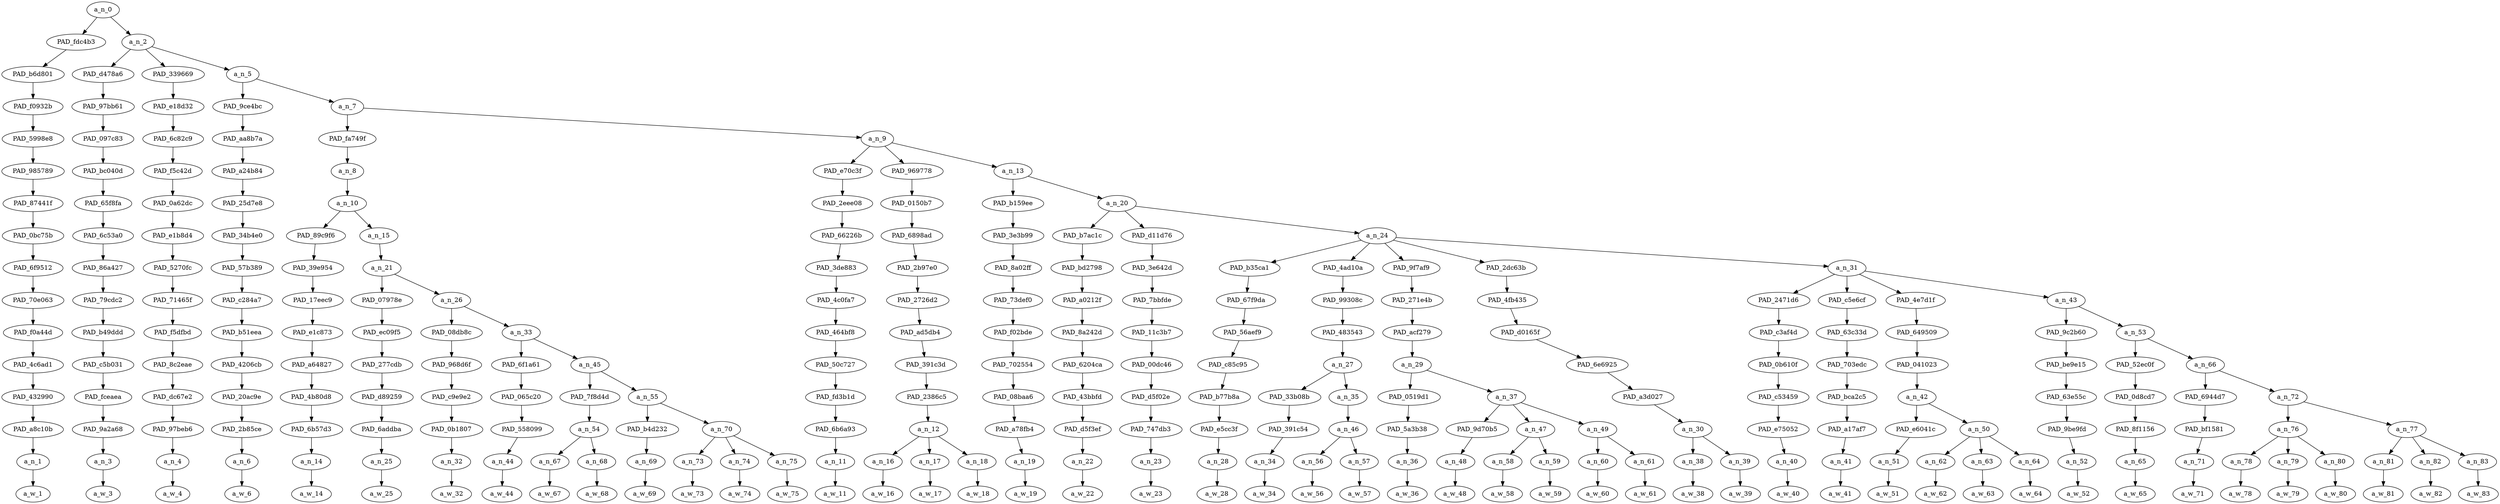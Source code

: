 strict digraph "" {
	a_n_0	[div_dir=1,
		index=0,
		level=15,
		pos="1.6569516782407405,15!",
		text_span="[0, 1, 2, 3, 4, 5, 6, 7, 8, 9, 10, 11, 12, 13, 14, 15, 16, 17, 18, 19, 20, 21, 22, 23, 24, 25, 26, 27, 28, 29, 30, 31, 32, 33, 34, \
35, 36, 37, 38, 39, 40, 41, 42, 43, 44, 45, 46, 47]",
		value=1.00000000];
	PAD_fdc4b3	[div_dir=1,
		index=0,
		level=14,
		pos="0.0,14!",
		text_span="[0]",
		value=0.01939190];
	a_n_0 -> PAD_fdc4b3;
	a_n_2	[div_dir=1,
		index=1,
		level=14,
		pos="3.313903356481481,14!",
		text_span="[1, 2, 3, 4, 5, 6, 7, 8, 9, 10, 11, 12, 13, 14, 15, 16, 17, 18, 19, 20, 21, 22, 23, 24, 25, 26, 27, 28, 29, 30, 31, 32, 33, 34, \
35, 36, 37, 38, 39, 40, 41, 42, 43, 44, 45, 46, 47]",
		value=0.98015094];
	a_n_0 -> a_n_2;
	PAD_b6d801	[div_dir=1,
		index=0,
		level=13,
		pos="0.0,13!",
		text_span="[0]",
		value=0.01939190];
	PAD_fdc4b3 -> PAD_b6d801;
	PAD_f0932b	[div_dir=1,
		index=0,
		level=12,
		pos="0.0,12!",
		text_span="[0]",
		value=0.01939190];
	PAD_b6d801 -> PAD_f0932b;
	PAD_5998e8	[div_dir=1,
		index=0,
		level=11,
		pos="0.0,11!",
		text_span="[0]",
		value=0.01939190];
	PAD_f0932b -> PAD_5998e8;
	PAD_985789	[div_dir=1,
		index=0,
		level=10,
		pos="0.0,10!",
		text_span="[0]",
		value=0.01939190];
	PAD_5998e8 -> PAD_985789;
	PAD_87441f	[div_dir=1,
		index=0,
		level=9,
		pos="0.0,9!",
		text_span="[0]",
		value=0.01939190];
	PAD_985789 -> PAD_87441f;
	PAD_0bc75b	[div_dir=1,
		index=0,
		level=8,
		pos="0.0,8!",
		text_span="[0]",
		value=0.01939190];
	PAD_87441f -> PAD_0bc75b;
	PAD_6f9512	[div_dir=1,
		index=0,
		level=7,
		pos="0.0,7!",
		text_span="[0]",
		value=0.01939190];
	PAD_0bc75b -> PAD_6f9512;
	PAD_70e063	[div_dir=1,
		index=0,
		level=6,
		pos="0.0,6!",
		text_span="[0]",
		value=0.01939190];
	PAD_6f9512 -> PAD_70e063;
	PAD_f0a44d	[div_dir=1,
		index=0,
		level=5,
		pos="0.0,5!",
		text_span="[0]",
		value=0.01939190];
	PAD_70e063 -> PAD_f0a44d;
	PAD_4c6ad1	[div_dir=1,
		index=0,
		level=4,
		pos="0.0,4!",
		text_span="[0]",
		value=0.01939190];
	PAD_f0a44d -> PAD_4c6ad1;
	PAD_432990	[div_dir=1,
		index=0,
		level=3,
		pos="0.0,3!",
		text_span="[0]",
		value=0.01939190];
	PAD_4c6ad1 -> PAD_432990;
	PAD_a8c10b	[div_dir=1,
		index=0,
		level=2,
		pos="0.0,2!",
		text_span="[0]",
		value=0.01939190];
	PAD_432990 -> PAD_a8c10b;
	a_n_1	[div_dir=1,
		index=0,
		level=1,
		pos="0.0,1!",
		text_span="[0]",
		value=0.01939190];
	PAD_a8c10b -> a_n_1;
	a_w_1	[div_dir=0,
		index=0,
		level=0,
		pos="0,0!",
		text_span="[0]",
		value=i];
	a_n_1 -> a_w_1;
	PAD_d478a6	[div_dir=-1,
		index=1,
		level=13,
		pos="1.0,13!",
		text_span="[1]",
		value=0.01487104];
	a_n_2 -> PAD_d478a6;
	PAD_339669	[div_dir=-1,
		index=2,
		level=13,
		pos="2.0,13!",
		text_span="[2]",
		value=0.01346143];
	a_n_2 -> PAD_339669;
	a_n_5	[div_dir=1,
		index=3,
		level=13,
		pos="6.9417100694444445,13!",
		text_span="[3, 4, 5, 6, 7, 8, 9, 10, 11, 12, 13, 14, 15, 16, 17, 18, 19, 20, 21, 22, 23, 24, 25, 26, 27, 28, 29, 30, 31, 32, 33, 34, 35, 36, \
37, 38, 39, 40, 41, 42, 43, 44, 45, 46, 47]",
		value=0.95138649];
	a_n_2 -> a_n_5;
	PAD_97bb61	[div_dir=-1,
		index=1,
		level=12,
		pos="1.0,12!",
		text_span="[1]",
		value=0.01487104];
	PAD_d478a6 -> PAD_97bb61;
	PAD_097c83	[div_dir=-1,
		index=1,
		level=11,
		pos="1.0,11!",
		text_span="[1]",
		value=0.01487104];
	PAD_97bb61 -> PAD_097c83;
	PAD_bc040d	[div_dir=-1,
		index=1,
		level=10,
		pos="1.0,10!",
		text_span="[1]",
		value=0.01487104];
	PAD_097c83 -> PAD_bc040d;
	PAD_65f8fa	[div_dir=-1,
		index=1,
		level=9,
		pos="1.0,9!",
		text_span="[1]",
		value=0.01487104];
	PAD_bc040d -> PAD_65f8fa;
	PAD_6c53a0	[div_dir=-1,
		index=1,
		level=8,
		pos="1.0,8!",
		text_span="[1]",
		value=0.01487104];
	PAD_65f8fa -> PAD_6c53a0;
	PAD_86a427	[div_dir=-1,
		index=1,
		level=7,
		pos="1.0,7!",
		text_span="[1]",
		value=0.01487104];
	PAD_6c53a0 -> PAD_86a427;
	PAD_79cdc2	[div_dir=-1,
		index=1,
		level=6,
		pos="1.0,6!",
		text_span="[1]",
		value=0.01487104];
	PAD_86a427 -> PAD_79cdc2;
	PAD_b49ddd	[div_dir=-1,
		index=1,
		level=5,
		pos="1.0,5!",
		text_span="[1]",
		value=0.01487104];
	PAD_79cdc2 -> PAD_b49ddd;
	PAD_c5b031	[div_dir=-1,
		index=1,
		level=4,
		pos="1.0,4!",
		text_span="[1]",
		value=0.01487104];
	PAD_b49ddd -> PAD_c5b031;
	PAD_fceaea	[div_dir=-1,
		index=1,
		level=3,
		pos="1.0,3!",
		text_span="[1]",
		value=0.01487104];
	PAD_c5b031 -> PAD_fceaea;
	PAD_9a2a68	[div_dir=-1,
		index=1,
		level=2,
		pos="1.0,2!",
		text_span="[1]",
		value=0.01487104];
	PAD_fceaea -> PAD_9a2a68;
	a_n_3	[div_dir=-1,
		index=1,
		level=1,
		pos="1.0,1!",
		text_span="[1]",
		value=0.01487104];
	PAD_9a2a68 -> a_n_3;
	a_w_3	[div_dir=0,
		index=1,
		level=0,
		pos="1,0!",
		text_span="[1]",
		value=can];
	a_n_3 -> a_w_3;
	PAD_e18d32	[div_dir=-1,
		index=2,
		level=12,
		pos="2.0,12!",
		text_span="[2]",
		value=0.01346143];
	PAD_339669 -> PAD_e18d32;
	PAD_6c82c9	[div_dir=-1,
		index=2,
		level=11,
		pos="2.0,11!",
		text_span="[2]",
		value=0.01346143];
	PAD_e18d32 -> PAD_6c82c9;
	PAD_f5c42d	[div_dir=-1,
		index=2,
		level=10,
		pos="2.0,10!",
		text_span="[2]",
		value=0.01346143];
	PAD_6c82c9 -> PAD_f5c42d;
	PAD_0a62dc	[div_dir=-1,
		index=2,
		level=9,
		pos="2.0,9!",
		text_span="[2]",
		value=0.01346143];
	PAD_f5c42d -> PAD_0a62dc;
	PAD_e1b8d4	[div_dir=-1,
		index=2,
		level=8,
		pos="2.0,8!",
		text_span="[2]",
		value=0.01346143];
	PAD_0a62dc -> PAD_e1b8d4;
	PAD_5270fc	[div_dir=-1,
		index=2,
		level=7,
		pos="2.0,7!",
		text_span="[2]",
		value=0.01346143];
	PAD_e1b8d4 -> PAD_5270fc;
	PAD_71465f	[div_dir=-1,
		index=2,
		level=6,
		pos="2.0,6!",
		text_span="[2]",
		value=0.01346143];
	PAD_5270fc -> PAD_71465f;
	PAD_f5dfbd	[div_dir=-1,
		index=2,
		level=5,
		pos="2.0,5!",
		text_span="[2]",
		value=0.01346143];
	PAD_71465f -> PAD_f5dfbd;
	PAD_8c2eae	[div_dir=-1,
		index=2,
		level=4,
		pos="2.0,4!",
		text_span="[2]",
		value=0.01346143];
	PAD_f5dfbd -> PAD_8c2eae;
	PAD_dc67e2	[div_dir=-1,
		index=2,
		level=3,
		pos="2.0,3!",
		text_span="[2]",
		value=0.01346143];
	PAD_8c2eae -> PAD_dc67e2;
	PAD_97beb6	[div_dir=-1,
		index=2,
		level=2,
		pos="2.0,2!",
		text_span="[2]",
		value=0.01346143];
	PAD_dc67e2 -> PAD_97beb6;
	a_n_4	[div_dir=-1,
		index=2,
		level=1,
		pos="2.0,1!",
		text_span="[2]",
		value=0.01346143];
	PAD_97beb6 -> a_n_4;
	a_w_4	[div_dir=0,
		index=2,
		level=0,
		pos="2,0!",
		text_span="[2]",
		value=not];
	a_n_4 -> a_w_4;
	PAD_9ce4bc	[div_dir=1,
		index=3,
		level=12,
		pos="3.0,12!",
		text_span="[3]",
		value=0.01605018];
	a_n_5 -> PAD_9ce4bc;
	a_n_7	[div_dir=1,
		index=4,
		level=12,
		pos="10.883420138888889,12!",
		text_span="[4, 5, 6, 7, 8, 9, 10, 11, 12, 13, 14, 15, 16, 17, 18, 19, 20, 21, 22, 23, 24, 25, 26, 27, 28, 29, 30, 31, 32, 33, 34, 35, 36, 37, \
38, 39, 40, 41, 42, 43, 44, 45, 46, 47]",
		value=0.93489341];
	a_n_5 -> a_n_7;
	PAD_aa8b7a	[div_dir=1,
		index=3,
		level=11,
		pos="3.0,11!",
		text_span="[3]",
		value=0.01605018];
	PAD_9ce4bc -> PAD_aa8b7a;
	PAD_a24b84	[div_dir=1,
		index=3,
		level=10,
		pos="3.0,10!",
		text_span="[3]",
		value=0.01605018];
	PAD_aa8b7a -> PAD_a24b84;
	PAD_25d7e8	[div_dir=1,
		index=3,
		level=9,
		pos="3.0,9!",
		text_span="[3]",
		value=0.01605018];
	PAD_a24b84 -> PAD_25d7e8;
	PAD_34b4e0	[div_dir=1,
		index=3,
		level=8,
		pos="3.0,8!",
		text_span="[3]",
		value=0.01605018];
	PAD_25d7e8 -> PAD_34b4e0;
	PAD_57b389	[div_dir=1,
		index=3,
		level=7,
		pos="3.0,7!",
		text_span="[3]",
		value=0.01605018];
	PAD_34b4e0 -> PAD_57b389;
	PAD_c284a7	[div_dir=1,
		index=3,
		level=6,
		pos="3.0,6!",
		text_span="[3]",
		value=0.01605018];
	PAD_57b389 -> PAD_c284a7;
	PAD_b51eea	[div_dir=1,
		index=3,
		level=5,
		pos="3.0,5!",
		text_span="[3]",
		value=0.01605018];
	PAD_c284a7 -> PAD_b51eea;
	PAD_4206cb	[div_dir=1,
		index=3,
		level=4,
		pos="3.0,4!",
		text_span="[3]",
		value=0.01605018];
	PAD_b51eea -> PAD_4206cb;
	PAD_20ac9e	[div_dir=1,
		index=3,
		level=3,
		pos="3.0,3!",
		text_span="[3]",
		value=0.01605018];
	PAD_4206cb -> PAD_20ac9e;
	PAD_2b85ce	[div_dir=1,
		index=3,
		level=2,
		pos="3.0,2!",
		text_span="[3]",
		value=0.01605018];
	PAD_20ac9e -> PAD_2b85ce;
	a_n_6	[div_dir=1,
		index=3,
		level=1,
		pos="3.0,1!",
		text_span="[3]",
		value=0.01605018];
	PAD_2b85ce -> a_n_6;
	a_w_6	[div_dir=0,
		index=3,
		level=0,
		pos="3,0!",
		text_span="[3]",
		value=imagine];
	a_n_6 -> a_w_6;
	PAD_fa749f	[div_dir=1,
		index=4,
		level=11,
		pos="5.046875,11!",
		text_span="[4, 5, 6, 7, 8, 9, 10, 11, 12, 13]",
		value=0.16017383];
	a_n_7 -> PAD_fa749f;
	a_n_9	[div_dir=1,
		index=5,
		level=11,
		pos="16.719965277777778,11!",
		text_span="[14, 15, 16, 17, 18, 19, 20, 21, 22, 23, 24, 25, 26, 27, 28, 29, 30, 31, 32, 33, 34, 35, 36, 37, 38, 39, 40, 41, 42, 43, 44, 45, \
46, 47]",
		value=0.77428255];
	a_n_7 -> a_n_9;
	a_n_8	[div_dir=1,
		index=4,
		level=10,
		pos="5.046875,10!",
		text_span="[4, 5, 6, 7, 8, 9, 10, 11, 12, 13]",
		value=0.16017383];
	PAD_fa749f -> a_n_8;
	a_n_10	[div_dir=1,
		index=4,
		level=9,
		pos="5.046875,9!",
		text_span="[4, 5, 6, 7, 8, 9, 10, 11, 12, 13]",
		value=0.16009134];
	a_n_8 -> a_n_10;
	PAD_89c9f6	[div_dir=1,
		index=4,
		level=8,
		pos="4.0,8!",
		text_span="[4]",
		value=0.01144718];
	a_n_10 -> PAD_89c9f6;
	a_n_15	[div_dir=1,
		index=5,
		level=8,
		pos="6.09375,8!",
		text_span="[5, 6, 7, 8, 9, 10, 11, 12, 13]",
		value=0.14856167];
	a_n_10 -> a_n_15;
	PAD_39e954	[div_dir=1,
		index=4,
		level=7,
		pos="4.0,7!",
		text_span="[4]",
		value=0.01144718];
	PAD_89c9f6 -> PAD_39e954;
	PAD_17eec9	[div_dir=1,
		index=4,
		level=6,
		pos="4.0,6!",
		text_span="[4]",
		value=0.01144718];
	PAD_39e954 -> PAD_17eec9;
	PAD_e1c873	[div_dir=1,
		index=4,
		level=5,
		pos="4.0,5!",
		text_span="[4]",
		value=0.01144718];
	PAD_17eec9 -> PAD_e1c873;
	PAD_a64827	[div_dir=1,
		index=4,
		level=4,
		pos="4.0,4!",
		text_span="[4]",
		value=0.01144718];
	PAD_e1c873 -> PAD_a64827;
	PAD_4b80d8	[div_dir=1,
		index=4,
		level=3,
		pos="4.0,3!",
		text_span="[4]",
		value=0.01144718];
	PAD_a64827 -> PAD_4b80d8;
	PAD_6b57d3	[div_dir=1,
		index=4,
		level=2,
		pos="4.0,2!",
		text_span="[4]",
		value=0.01144718];
	PAD_4b80d8 -> PAD_6b57d3;
	a_n_14	[div_dir=1,
		index=4,
		level=1,
		pos="4.0,1!",
		text_span="[4]",
		value=0.01144718];
	PAD_6b57d3 -> a_n_14;
	a_w_14	[div_dir=0,
		index=4,
		level=0,
		pos="4,0!",
		text_span="[4]",
		value=having];
	a_n_14 -> a_w_14;
	a_n_21	[div_dir=1,
		index=5,
		level=7,
		pos="6.09375,7!",
		text_span="[5, 6, 7, 8, 9, 10, 11, 12, 13]",
		value=0.14847698];
	a_n_15 -> a_n_21;
	PAD_07978e	[div_dir=-1,
		index=5,
		level=6,
		pos="5.0,6!",
		text_span="[5]",
		value=0.01037906];
	a_n_21 -> PAD_07978e;
	a_n_26	[div_dir=1,
		index=6,
		level=6,
		pos="7.1875,6!",
		text_span="[6, 7, 8, 9, 10, 11, 12, 13]",
		value=0.13801325];
	a_n_21 -> a_n_26;
	PAD_ec09f5	[div_dir=-1,
		index=5,
		level=5,
		pos="5.0,5!",
		text_span="[5]",
		value=0.01037906];
	PAD_07978e -> PAD_ec09f5;
	PAD_277cdb	[div_dir=-1,
		index=5,
		level=4,
		pos="5.0,4!",
		text_span="[5]",
		value=0.01037906];
	PAD_ec09f5 -> PAD_277cdb;
	PAD_d89259	[div_dir=-1,
		index=5,
		level=3,
		pos="5.0,3!",
		text_span="[5]",
		value=0.01037906];
	PAD_277cdb -> PAD_d89259;
	PAD_6addba	[div_dir=-1,
		index=5,
		level=2,
		pos="5.0,2!",
		text_span="[5]",
		value=0.01037906];
	PAD_d89259 -> PAD_6addba;
	a_n_25	[div_dir=-1,
		index=5,
		level=1,
		pos="5.0,1!",
		text_span="[5]",
		value=0.01037906];
	PAD_6addba -> a_n_25;
	a_w_25	[div_dir=0,
		index=5,
		level=0,
		pos="5,0!",
		text_span="[5]",
		value=to];
	a_n_25 -> a_w_25;
	PAD_08db8c	[div_dir=1,
		index=6,
		level=5,
		pos="6.0,5!",
		text_span="[6]",
		value=0.01419648];
	a_n_26 -> PAD_08db8c;
	a_n_33	[div_dir=1,
		index=7,
		level=5,
		pos="8.375,5!",
		text_span="[7, 8, 9, 10, 11, 12, 13]",
		value=0.12372446];
	a_n_26 -> a_n_33;
	PAD_968d6f	[div_dir=1,
		index=6,
		level=4,
		pos="6.0,4!",
		text_span="[6]",
		value=0.01419648];
	PAD_08db8c -> PAD_968d6f;
	PAD_c9e9e2	[div_dir=1,
		index=6,
		level=3,
		pos="6.0,3!",
		text_span="[6]",
		value=0.01419648];
	PAD_968d6f -> PAD_c9e9e2;
	PAD_0b1807	[div_dir=1,
		index=6,
		level=2,
		pos="6.0,2!",
		text_span="[6]",
		value=0.01419648];
	PAD_c9e9e2 -> PAD_0b1807;
	a_n_32	[div_dir=1,
		index=6,
		level=1,
		pos="6.0,1!",
		text_span="[6]",
		value=0.01419648];
	PAD_0b1807 -> a_n_32;
	a_w_32	[div_dir=0,
		index=6,
		level=0,
		pos="6,0!",
		text_span="[6]",
		value=live];
	a_n_32 -> a_w_32;
	PAD_6f1a61	[div_dir=1,
		index=7,
		level=4,
		pos="7.0,4!",
		text_span="[7]",
		value=0.01028420];
	a_n_33 -> PAD_6f1a61;
	a_n_45	[div_dir=1,
		index=8,
		level=4,
		pos="9.75,4!",
		text_span="[8, 9, 10, 11, 12, 13]",
		value=0.11337333];
	a_n_33 -> a_n_45;
	PAD_065c20	[div_dir=1,
		index=7,
		level=3,
		pos="7.0,3!",
		text_span="[7]",
		value=0.01028420];
	PAD_6f1a61 -> PAD_065c20;
	PAD_558099	[div_dir=1,
		index=7,
		level=2,
		pos="7.0,2!",
		text_span="[7]",
		value=0.01028420];
	PAD_065c20 -> PAD_558099;
	a_n_44	[div_dir=1,
		index=7,
		level=1,
		pos="7.0,1!",
		text_span="[7]",
		value=0.01028420];
	PAD_558099 -> a_n_44;
	a_w_44	[div_dir=0,
		index=7,
		level=0,
		pos="7,0!",
		text_span="[7]",
		value=with];
	a_n_44 -> a_w_44;
	PAD_7f8d4d	[div_dir=1,
		index=8,
		level=3,
		pos="8.5,3!",
		text_span="[8, 9]",
		value=0.01996253];
	a_n_45 -> PAD_7f8d4d;
	a_n_55	[div_dir=1,
		index=9,
		level=3,
		pos="11.0,3!",
		text_span="[10, 11, 12, 13]",
		value=0.09335126];
	a_n_45 -> a_n_55;
	a_n_54	[div_dir=1,
		index=8,
		level=2,
		pos="8.5,2!",
		text_span="[8, 9]",
		value=0.01996253];
	PAD_7f8d4d -> a_n_54;
	a_n_67	[div_dir=1,
		index=8,
		level=1,
		pos="8.0,1!",
		text_span="[8]",
		value=0.00966893];
	a_n_54 -> a_n_67;
	a_n_68	[div_dir=1,
		index=9,
		level=1,
		pos="9.0,1!",
		text_span="[9]",
		value=0.01025004];
	a_n_54 -> a_n_68;
	a_w_67	[div_dir=0,
		index=8,
		level=0,
		pos="8,0!",
		text_span="[8]",
		value=this];
	a_n_67 -> a_w_67;
	a_w_68	[div_dir=0,
		index=9,
		level=0,
		pos="9,0!",
		text_span="[9]",
		value=level];
	a_n_68 -> a_w_68;
	PAD_b4d232	[div_dir=1,
		index=9,
		level=2,
		pos="10.0,2!",
		text_span="[10]",
		value=0.01018450];
	a_n_55 -> PAD_b4d232;
	a_n_70	[div_dir=1,
		index=10,
		level=2,
		pos="12.0,2!",
		text_span="[11, 12, 13]",
		value=0.08312329];
	a_n_55 -> a_n_70;
	a_n_69	[div_dir=1,
		index=10,
		level=1,
		pos="10.0,1!",
		text_span="[10]",
		value=0.01018450];
	PAD_b4d232 -> a_n_69;
	a_w_69	[div_dir=0,
		index=10,
		level=0,
		pos="10,0!",
		text_span="[10]",
		value=of];
	a_n_69 -> a_w_69;
	a_n_73	[div_dir=-1,
		index=11,
		level=1,
		pos="11.0,1!",
		text_span="[11]",
		value=0.01750607];
	a_n_70 -> a_n_73;
	a_n_74	[div_dir=1,
		index=12,
		level=1,
		pos="12.0,1!",
		text_span="[12]",
		value=0.04827971];
	a_n_70 -> a_n_74;
	a_n_75	[div_dir=1,
		index=13,
		level=1,
		pos="13.0,1!",
		text_span="[13]",
		value=0.01729781];
	a_n_70 -> a_n_75;
	a_w_73	[div_dir=0,
		index=11,
		level=0,
		pos="11,0!",
		text_span="[11]",
		value=cognitive];
	a_n_73 -> a_w_73;
	a_w_74	[div_dir=0,
		index=12,
		level=0,
		pos="12,0!",
		text_span="[12]",
		value=dissonance];
	a_n_74 -> a_w_74;
	a_w_75	[div_dir=0,
		index=13,
		level=0,
		pos="13,0!",
		text_span="[13]",
		value=life];
	a_n_75 -> a_w_75;
	PAD_e70c3f	[div_dir=-1,
		index=5,
		level=10,
		pos="14.0,10!",
		text_span="[14]",
		value=0.01253747];
	a_n_9 -> PAD_e70c3f;
	PAD_969778	[div_dir=1,
		index=6,
		level=10,
		pos="16.0,10!",
		text_span="[15, 16, 17]",
		value=0.03996965];
	a_n_9 -> PAD_969778;
	a_n_13	[div_dir=1,
		index=7,
		level=10,
		pos="20.15989583333333,10!",
		text_span="[18, 19, 20, 21, 22, 23, 24, 25, 26, 27, 28, 29, 30, 31, 32, 33, 34, 35, 36, 37, 38, 39, 40, 41, 42, 43, 44, 45, 46, 47]",
		value=0.72132319];
	a_n_9 -> a_n_13;
	PAD_2eee08	[div_dir=-1,
		index=5,
		level=9,
		pos="14.0,9!",
		text_span="[14]",
		value=0.01253747];
	PAD_e70c3f -> PAD_2eee08;
	PAD_66226b	[div_dir=-1,
		index=6,
		level=8,
		pos="14.0,8!",
		text_span="[14]",
		value=0.01253747];
	PAD_2eee08 -> PAD_66226b;
	PAD_3de883	[div_dir=-1,
		index=6,
		level=7,
		pos="14.0,7!",
		text_span="[14]",
		value=0.01253747];
	PAD_66226b -> PAD_3de883;
	PAD_4c0fa7	[div_dir=-1,
		index=7,
		level=6,
		pos="14.0,6!",
		text_span="[14]",
		value=0.01253747];
	PAD_3de883 -> PAD_4c0fa7;
	PAD_464bf8	[div_dir=-1,
		index=8,
		level=5,
		pos="14.0,5!",
		text_span="[14]",
		value=0.01253747];
	PAD_4c0fa7 -> PAD_464bf8;
	PAD_50c727	[div_dir=-1,
		index=9,
		level=4,
		pos="14.0,4!",
		text_span="[14]",
		value=0.01253747];
	PAD_464bf8 -> PAD_50c727;
	PAD_fd3b1d	[div_dir=-1,
		index=10,
		level=3,
		pos="14.0,3!",
		text_span="[14]",
		value=0.01253747];
	PAD_50c727 -> PAD_fd3b1d;
	PAD_6b6a93	[div_dir=-1,
		index=11,
		level=2,
		pos="14.0,2!",
		text_span="[14]",
		value=0.01253747];
	PAD_fd3b1d -> PAD_6b6a93;
	a_n_11	[div_dir=-1,
		index=14,
		level=1,
		pos="14.0,1!",
		text_span="[14]",
		value=0.01253747];
	PAD_6b6a93 -> a_n_11;
	a_w_11	[div_dir=0,
		index=14,
		level=0,
		pos="14,0!",
		text_span="[14]",
		value=is];
	a_n_11 -> a_w_11;
	PAD_0150b7	[div_dir=1,
		index=6,
		level=9,
		pos="16.0,9!",
		text_span="[15, 16, 17]",
		value=0.03996965];
	PAD_969778 -> PAD_0150b7;
	PAD_6898ad	[div_dir=1,
		index=7,
		level=8,
		pos="16.0,8!",
		text_span="[15, 16, 17]",
		value=0.03996965];
	PAD_0150b7 -> PAD_6898ad;
	PAD_2b97e0	[div_dir=1,
		index=7,
		level=7,
		pos="16.0,7!",
		text_span="[15, 16, 17]",
		value=0.03996965];
	PAD_6898ad -> PAD_2b97e0;
	PAD_2726d2	[div_dir=1,
		index=8,
		level=6,
		pos="16.0,6!",
		text_span="[15, 16, 17]",
		value=0.03996965];
	PAD_2b97e0 -> PAD_2726d2;
	PAD_ad5db4	[div_dir=1,
		index=9,
		level=5,
		pos="16.0,5!",
		text_span="[15, 16, 17]",
		value=0.03996965];
	PAD_2726d2 -> PAD_ad5db4;
	PAD_391c3d	[div_dir=1,
		index=10,
		level=4,
		pos="16.0,4!",
		text_span="[15, 16, 17]",
		value=0.03996965];
	PAD_ad5db4 -> PAD_391c3d;
	PAD_2386c5	[div_dir=1,
		index=11,
		level=3,
		pos="16.0,3!",
		text_span="[15, 16, 17]",
		value=0.03996965];
	PAD_391c3d -> PAD_2386c5;
	a_n_12	[div_dir=1,
		index=12,
		level=2,
		pos="16.0,2!",
		text_span="[15, 16, 17]",
		value=0.03996965];
	PAD_2386c5 -> a_n_12;
	a_n_16	[div_dir=-1,
		index=15,
		level=1,
		pos="15.0,1!",
		text_span="[15]",
		value=0.01204987];
	a_n_12 -> a_n_16;
	a_n_17	[div_dir=-1,
		index=16,
		level=1,
		pos="16.0,1!",
		text_span="[16]",
		value=0.01253024];
	a_n_12 -> a_n_17;
	a_n_18	[div_dir=1,
		index=17,
		level=1,
		pos="17.0,1!",
		text_span="[17]",
		value=0.01535282];
	a_n_12 -> a_n_18;
	a_w_16	[div_dir=0,
		index=15,
		level=0,
		pos="15,0!",
		text_span="[15]",
		value=so];
	a_n_16 -> a_w_16;
	a_w_17	[div_dir=0,
		index=16,
		level=0,
		pos="16,0!",
		text_span="[16]",
		value=much];
	a_n_17 -> a_w_17;
	a_w_18	[div_dir=0,
		index=17,
		level=0,
		pos="17,0!",
		text_span="[17]",
		value=easier];
	a_n_18 -> a_w_18;
	PAD_b159ee	[div_dir=-1,
		index=7,
		level=9,
		pos="18.0,9!",
		text_span="[18]",
		value=0.01274191];
	a_n_13 -> PAD_b159ee;
	a_n_20	[div_dir=1,
		index=8,
		level=9,
		pos="22.319791666666664,9!",
		text_span="[19, 20, 21, 22, 23, 24, 25, 26, 27, 28, 29, 30, 31, 32, 33, 34, 35, 36, 37, 38, 39, 40, 41, 42, 43, 44, 45, 46, 47]",
		value=0.70811359];
	a_n_13 -> a_n_20;
	PAD_3e3b99	[div_dir=-1,
		index=8,
		level=8,
		pos="18.0,8!",
		text_span="[18]",
		value=0.01274191];
	PAD_b159ee -> PAD_3e3b99;
	PAD_8a02ff	[div_dir=-1,
		index=8,
		level=7,
		pos="18.0,7!",
		text_span="[18]",
		value=0.01274191];
	PAD_3e3b99 -> PAD_8a02ff;
	PAD_73def0	[div_dir=-1,
		index=9,
		level=6,
		pos="18.0,6!",
		text_span="[18]",
		value=0.01274191];
	PAD_8a02ff -> PAD_73def0;
	PAD_f02bde	[div_dir=-1,
		index=10,
		level=5,
		pos="18.0,5!",
		text_span="[18]",
		value=0.01274191];
	PAD_73def0 -> PAD_f02bde;
	PAD_702554	[div_dir=-1,
		index=11,
		level=4,
		pos="18.0,4!",
		text_span="[18]",
		value=0.01274191];
	PAD_f02bde -> PAD_702554;
	PAD_08baa6	[div_dir=-1,
		index=12,
		level=3,
		pos="18.0,3!",
		text_span="[18]",
		value=0.01274191];
	PAD_702554 -> PAD_08baa6;
	PAD_a78fb4	[div_dir=-1,
		index=13,
		level=2,
		pos="18.0,2!",
		text_span="[18]",
		value=0.01274191];
	PAD_08baa6 -> PAD_a78fb4;
	a_n_19	[div_dir=-1,
		index=18,
		level=1,
		pos="18.0,1!",
		text_span="[18]",
		value=0.01274191];
	PAD_a78fb4 -> a_n_19;
	a_w_19	[div_dir=0,
		index=18,
		level=0,
		pos="18,0!",
		text_span="[18]",
		value=when];
	a_n_19 -> a_w_19;
	PAD_b7ac1c	[div_dir=1,
		index=9,
		level=8,
		pos="19.0,8!",
		text_span="[19]",
		value=0.01327851];
	a_n_20 -> PAD_b7ac1c;
	PAD_d11d76	[div_dir=1,
		index=10,
		level=8,
		pos="20.0,8!",
		text_span="[20]",
		value=0.01272675];
	a_n_20 -> PAD_d11d76;
	a_n_24	[div_dir=1,
		index=11,
		level=8,
		pos="27.959375,8!",
		text_span="[21, 22, 23, 24, 25, 26, 27, 28, 29, 30, 31, 32, 33, 34, 35, 36, 37, 38, 39, 40, 41, 42, 43, 44, 45, 46, 47]",
		value=0.68162849];
	a_n_20 -> a_n_24;
	PAD_bd2798	[div_dir=1,
		index=9,
		level=7,
		pos="19.0,7!",
		text_span="[19]",
		value=0.01327851];
	PAD_b7ac1c -> PAD_bd2798;
	PAD_a0212f	[div_dir=1,
		index=10,
		level=6,
		pos="19.0,6!",
		text_span="[19]",
		value=0.01327851];
	PAD_bd2798 -> PAD_a0212f;
	PAD_8a242d	[div_dir=1,
		index=11,
		level=5,
		pos="19.0,5!",
		text_span="[19]",
		value=0.01327851];
	PAD_a0212f -> PAD_8a242d;
	PAD_6204ca	[div_dir=1,
		index=12,
		level=4,
		pos="19.0,4!",
		text_span="[19]",
		value=0.01327851];
	PAD_8a242d -> PAD_6204ca;
	PAD_43bbfd	[div_dir=1,
		index=13,
		level=3,
		pos="19.0,3!",
		text_span="[19]",
		value=0.01327851];
	PAD_6204ca -> PAD_43bbfd;
	PAD_d5f3ef	[div_dir=1,
		index=14,
		level=2,
		pos="19.0,2!",
		text_span="[19]",
		value=0.01327851];
	PAD_43bbfd -> PAD_d5f3ef;
	a_n_22	[div_dir=1,
		index=19,
		level=1,
		pos="19.0,1!",
		text_span="[19]",
		value=0.01327851];
	PAD_d5f3ef -> a_n_22;
	a_w_22	[div_dir=0,
		index=19,
		level=0,
		pos="19,0!",
		text_span="[19]",
		value=you];
	a_n_22 -> a_w_22;
	PAD_3e642d	[div_dir=1,
		index=10,
		level=7,
		pos="20.0,7!",
		text_span="[20]",
		value=0.01272675];
	PAD_d11d76 -> PAD_3e642d;
	PAD_7bbfde	[div_dir=1,
		index=11,
		level=6,
		pos="20.0,6!",
		text_span="[20]",
		value=0.01272675];
	PAD_3e642d -> PAD_7bbfde;
	PAD_11c3b7	[div_dir=1,
		index=12,
		level=5,
		pos="20.0,5!",
		text_span="[20]",
		value=0.01272675];
	PAD_7bbfde -> PAD_11c3b7;
	PAD_00dc46	[div_dir=1,
		index=13,
		level=4,
		pos="20.0,4!",
		text_span="[20]",
		value=0.01272675];
	PAD_11c3b7 -> PAD_00dc46;
	PAD_d5f02e	[div_dir=1,
		index=14,
		level=3,
		pos="20.0,3!",
		text_span="[20]",
		value=0.01272675];
	PAD_00dc46 -> PAD_d5f02e;
	PAD_747db3	[div_dir=1,
		index=15,
		level=2,
		pos="20.0,2!",
		text_span="[20]",
		value=0.01272675];
	PAD_d5f02e -> PAD_747db3;
	a_n_23	[div_dir=1,
		index=20,
		level=1,
		pos="20.0,1!",
		text_span="[20]",
		value=0.01272675];
	PAD_747db3 -> a_n_23;
	a_w_23	[div_dir=0,
		index=20,
		level=0,
		pos="20,0!",
		text_span="[20]",
		value=just];
	a_n_23 -> a_w_23;
	PAD_b35ca1	[div_dir=1,
		index=12,
		level=7,
		pos="24.0,7!",
		text_span="[24]",
		value=0.01175548];
	a_n_24 -> PAD_b35ca1;
	PAD_4ad10a	[div_dir=1,
		index=11,
		level=7,
		pos="21.75,7!",
		text_span="[21, 22, 23]",
		value=0.05216915];
	a_n_24 -> PAD_4ad10a;
	PAD_9f7af9	[div_dir=1,
		index=13,
		level=7,
		pos="26.5,7!",
		text_span="[25, 26, 27, 28, 29, 30]",
		value=0.11534499];
	a_n_24 -> PAD_9f7af9;
	PAD_2dc63b	[div_dir=1,
		index=14,
		level=7,
		pos="31.5,7!",
		text_span="[31, 32]",
		value=0.02474179];
	a_n_24 -> PAD_2dc63b;
	a_n_31	[div_dir=1,
		index=15,
		level=7,
		pos="36.046875,7!",
		text_span="[33, 34, 35, 36, 37, 38, 39, 40, 41, 42, 43, 44, 45, 46, 47]",
		value=0.47713103];
	a_n_24 -> a_n_31;
	PAD_67f9da	[div_dir=1,
		index=13,
		level=6,
		pos="24.0,6!",
		text_span="[24]",
		value=0.01175548];
	PAD_b35ca1 -> PAD_67f9da;
	PAD_56aef9	[div_dir=1,
		index=14,
		level=5,
		pos="24.0,5!",
		text_span="[24]",
		value=0.01175548];
	PAD_67f9da -> PAD_56aef9;
	PAD_c85c95	[div_dir=1,
		index=15,
		level=4,
		pos="24.0,4!",
		text_span="[24]",
		value=0.01175548];
	PAD_56aef9 -> PAD_c85c95;
	PAD_b77b8a	[div_dir=1,
		index=17,
		level=3,
		pos="24.0,3!",
		text_span="[24]",
		value=0.01175548];
	PAD_c85c95 -> PAD_b77b8a;
	PAD_e5cc3f	[div_dir=1,
		index=18,
		level=2,
		pos="24.0,2!",
		text_span="[24]",
		value=0.01175548];
	PAD_b77b8a -> PAD_e5cc3f;
	a_n_28	[div_dir=1,
		index=24,
		level=1,
		pos="24.0,1!",
		text_span="[24]",
		value=0.01175548];
	PAD_e5cc3f -> a_n_28;
	a_w_28	[div_dir=0,
		index=24,
		level=0,
		pos="24,0!",
		text_span="[24]",
		value=and];
	a_n_28 -> a_w_28;
	PAD_99308c	[div_dir=1,
		index=12,
		level=6,
		pos="21.75,6!",
		text_span="[21, 22, 23]",
		value=0.05216915];
	PAD_4ad10a -> PAD_99308c;
	PAD_483543	[div_dir=1,
		index=13,
		level=5,
		pos="21.75,5!",
		text_span="[21, 22, 23]",
		value=0.05216915];
	PAD_99308c -> PAD_483543;
	a_n_27	[div_dir=1,
		index=14,
		level=4,
		pos="21.75,4!",
		text_span="[21, 22, 23]",
		value=0.05216915];
	PAD_483543 -> a_n_27;
	PAD_33b08b	[div_dir=1,
		index=15,
		level=3,
		pos="21.0,3!",
		text_span="[21]",
		value=0.01521039];
	a_n_27 -> PAD_33b08b;
	a_n_35	[div_dir=1,
		index=16,
		level=3,
		pos="22.5,3!",
		text_span="[22, 23]",
		value=0.03678594];
	a_n_27 -> a_n_35;
	PAD_391c54	[div_dir=1,
		index=16,
		level=2,
		pos="21.0,2!",
		text_span="[21]",
		value=0.01521039];
	PAD_33b08b -> PAD_391c54;
	a_n_34	[div_dir=1,
		index=21,
		level=1,
		pos="21.0,1!",
		text_span="[21]",
		value=0.01521039];
	PAD_391c54 -> a_n_34;
	a_w_34	[div_dir=0,
		index=21,
		level=0,
		pos="21,0!",
		text_span="[21]",
		value=say];
	a_n_34 -> a_w_34;
	a_n_46	[div_dir=1,
		index=17,
		level=2,
		pos="22.5,2!",
		text_span="[22, 23]",
		value=0.03658379];
	a_n_35 -> a_n_46;
	a_n_56	[div_dir=1,
		index=22,
		level=1,
		pos="22.0,1!",
		text_span="[22]",
		value=0.02421428];
	a_n_46 -> a_n_56;
	a_n_57	[div_dir=1,
		index=23,
		level=1,
		pos="23.0,1!",
		text_span="[23]",
		value=0.01216735];
	a_n_46 -> a_n_57;
	a_w_56	[div_dir=0,
		index=22,
		level=0,
		pos="22,0!",
		text_span="[22]",
		value=fuck];
	a_n_56 -> a_w_56;
	a_w_57	[div_dir=0,
		index=23,
		level=0,
		pos="23,0!",
		text_span="[23]",
		value=it];
	a_n_57 -> a_w_57;
	PAD_271e4b	[div_dir=1,
		index=14,
		level=6,
		pos="26.5,6!",
		text_span="[25, 26, 27, 28, 29, 30]",
		value=0.11534499];
	PAD_9f7af9 -> PAD_271e4b;
	PAD_acf279	[div_dir=1,
		index=15,
		level=5,
		pos="26.5,5!",
		text_span="[25, 26, 27, 28, 29, 30]",
		value=0.11534499];
	PAD_271e4b -> PAD_acf279;
	a_n_29	[div_dir=1,
		index=16,
		level=4,
		pos="26.5,4!",
		text_span="[25, 26, 27, 28, 29, 30]",
		value=0.11534499];
	PAD_acf279 -> a_n_29;
	PAD_0519d1	[div_dir=1,
		index=18,
		level=3,
		pos="25.0,3!",
		text_span="[25]",
		value=0.01805263];
	a_n_29 -> PAD_0519d1;
	a_n_37	[div_dir=1,
		index=19,
		level=3,
		pos="28.0,3!",
		text_span="[26, 27, 28, 29, 30]",
		value=0.09718177];
	a_n_29 -> a_n_37;
	PAD_5a3b38	[div_dir=1,
		index=19,
		level=2,
		pos="25.0,2!",
		text_span="[25]",
		value=0.01805263];
	PAD_0519d1 -> PAD_5a3b38;
	a_n_36	[div_dir=1,
		index=25,
		level=1,
		pos="25.0,1!",
		text_span="[25]",
		value=0.01805263];
	PAD_5a3b38 -> a_n_36;
	a_w_36	[div_dir=0,
		index=25,
		level=0,
		pos="25,0!",
		text_span="[25]",
		value=adopt];
	a_n_36 -> a_w_36;
	PAD_9d70b5	[div_dir=-1,
		index=21,
		level=2,
		pos="28.0,2!",
		text_span="[28]",
		value=0.01422369];
	a_n_37 -> PAD_9d70b5;
	a_n_47	[div_dir=1,
		index=20,
		level=2,
		pos="26.5,2!",
		text_span="[26, 27]",
		value=0.04375308];
	a_n_37 -> a_n_47;
	a_n_49	[div_dir=1,
		index=22,
		level=2,
		pos="29.5,2!",
		text_span="[29, 30]",
		value=0.03915007];
	a_n_37 -> a_n_49;
	a_n_48	[div_dir=-1,
		index=28,
		level=1,
		pos="28.0,1!",
		text_span="[28]",
		value=0.01422369];
	PAD_9d70b5 -> a_n_48;
	a_w_48	[div_dir=0,
		index=28,
		level=0,
		pos="28,0!",
		text_span="[28]",
		value=and1];
	a_n_48 -> a_w_48;
	a_n_58	[div_dir=1,
		index=26,
		level=1,
		pos="26.0,1!",
		text_span="[26]",
		value=0.02411682];
	a_n_47 -> a_n_58;
	a_n_59	[div_dir=-1,
		index=27,
		level=1,
		pos="27.0,1!",
		text_span="[27]",
		value=0.01956940];
	a_n_47 -> a_n_59;
	a_w_58	[div_dir=0,
		index=26,
		level=0,
		pos="26,0!",
		text_span="[26]",
		value=race];
	a_n_58 -> a_w_58;
	a_w_59	[div_dir=0,
		index=27,
		level=0,
		pos="27,0!",
		text_span="[27]",
		value=realism];
	a_n_59 -> a_w_59;
	a_n_60	[div_dir=1,
		index=29,
		level=1,
		pos="29.0,1!",
		text_span="[29]",
		value=0.02269842];
	a_n_49 -> a_n_60;
	a_n_61	[div_dir=1,
		index=30,
		level=1,
		pos="30.0,1!",
		text_span="[30]",
		value=0.01639642];
	a_n_49 -> a_n_61;
	a_w_60	[div_dir=0,
		index=29,
		level=0,
		pos="29,0!",
		text_span="[29]",
		value=white];
	a_n_60 -> a_w_60;
	a_w_61	[div_dir=0,
		index=30,
		level=0,
		pos="30,0!",
		text_span="[30]",
		value=nationalism];
	a_n_61 -> a_w_61;
	PAD_4fb435	[div_dir=1,
		index=15,
		level=6,
		pos="31.5,6!",
		text_span="[31, 32]",
		value=0.02474179];
	PAD_2dc63b -> PAD_4fb435;
	PAD_d0165f	[div_dir=1,
		index=16,
		level=5,
		pos="31.5,5!",
		text_span="[31, 32]",
		value=0.02474179];
	PAD_4fb435 -> PAD_d0165f;
	PAD_6e6925	[div_dir=1,
		index=17,
		level=4,
		pos="31.5,4!",
		text_span="[31, 32]",
		value=0.02474179];
	PAD_d0165f -> PAD_6e6925;
	PAD_a3d027	[div_dir=1,
		index=20,
		level=3,
		pos="31.5,3!",
		text_span="[31, 32]",
		value=0.02474179];
	PAD_6e6925 -> PAD_a3d027;
	a_n_30	[div_dir=1,
		index=23,
		level=2,
		pos="31.5,2!",
		text_span="[31, 32]",
		value=0.02474179];
	PAD_a3d027 -> a_n_30;
	a_n_38	[div_dir=1,
		index=31,
		level=1,
		pos="31.0,1!",
		text_span="[31]",
		value=0.01333820];
	a_n_30 -> a_n_38;
	a_n_39	[div_dir=1,
		index=32,
		level=1,
		pos="32.0,1!",
		text_span="[32]",
		value=0.01133546];
	a_n_30 -> a_n_39;
	a_w_38	[div_dir=0,
		index=31,
		level=0,
		pos="31,0!",
		text_span="[31]",
		value=instead];
	a_n_38 -> a_w_38;
	a_w_39	[div_dir=0,
		index=32,
		level=0,
		pos="32,0!",
		text_span="[32]",
		value=of1];
	a_n_39 -> a_w_39;
	PAD_2471d6	[div_dir=1,
		index=16,
		level=6,
		pos="33.0,6!",
		text_span="[33]",
		value=0.03701025];
	a_n_31 -> PAD_2471d6;
	PAD_c5e6cf	[div_dir=1,
		index=17,
		level=6,
		pos="34.0,6!",
		text_span="[34]",
		value=0.01488366];
	a_n_31 -> PAD_c5e6cf;
	PAD_4e7d1f	[div_dir=1,
		index=18,
		level=6,
		pos="37.0,6!",
		text_span="[35, 36, 37, 38]",
		value=0.12812855];
	a_n_31 -> PAD_4e7d1f;
	a_n_43	[div_dir=1,
		index=19,
		level=6,
		pos="40.1875,6!",
		text_span="[39, 40, 41, 42, 43, 44, 45, 46, 47]",
		value=0.29665325];
	a_n_31 -> a_n_43;
	PAD_c3af4d	[div_dir=1,
		index=17,
		level=5,
		pos="33.0,5!",
		text_span="[33]",
		value=0.03701025];
	PAD_2471d6 -> PAD_c3af4d;
	PAD_0b610f	[div_dir=1,
		index=18,
		level=4,
		pos="33.0,4!",
		text_span="[33]",
		value=0.03701025];
	PAD_c3af4d -> PAD_0b610f;
	PAD_c53459	[div_dir=1,
		index=21,
		level=3,
		pos="33.0,3!",
		text_span="[33]",
		value=0.03701025];
	PAD_0b610f -> PAD_c53459;
	PAD_e75052	[div_dir=1,
		index=24,
		level=2,
		pos="33.0,2!",
		text_span="[33]",
		value=0.03701025];
	PAD_c53459 -> PAD_e75052;
	a_n_40	[div_dir=1,
		index=33,
		level=1,
		pos="33.0,1!",
		text_span="[33]",
		value=0.03701025];
	PAD_e75052 -> a_n_40;
	a_w_40	[div_dir=0,
		index=33,
		level=0,
		pos="33,0!",
		text_span="[33]",
		value=contradicting];
	a_n_40 -> a_w_40;
	PAD_63c33d	[div_dir=1,
		index=18,
		level=5,
		pos="34.0,5!",
		text_span="[34]",
		value=0.01488366];
	PAD_c5e6cf -> PAD_63c33d;
	PAD_703edc	[div_dir=1,
		index=19,
		level=4,
		pos="34.0,4!",
		text_span="[34]",
		value=0.01488366];
	PAD_63c33d -> PAD_703edc;
	PAD_bca2c5	[div_dir=1,
		index=22,
		level=3,
		pos="34.0,3!",
		text_span="[34]",
		value=0.01488366];
	PAD_703edc -> PAD_bca2c5;
	PAD_a17af7	[div_dir=1,
		index=25,
		level=2,
		pos="34.0,2!",
		text_span="[34]",
		value=0.01488366];
	PAD_bca2c5 -> PAD_a17af7;
	a_n_41	[div_dir=1,
		index=34,
		level=1,
		pos="34.0,1!",
		text_span="[34]",
		value=0.01488366];
	PAD_a17af7 -> a_n_41;
	a_w_41	[div_dir=0,
		index=34,
		level=0,
		pos="34,0!",
		text_span="[34]",
		value=yourself];
	a_n_41 -> a_w_41;
	PAD_649509	[div_dir=1,
		index=19,
		level=5,
		pos="37.0,5!",
		text_span="[35, 36, 37, 38]",
		value=0.12812855];
	PAD_4e7d1f -> PAD_649509;
	PAD_041023	[div_dir=1,
		index=20,
		level=4,
		pos="37.0,4!",
		text_span="[35, 36, 37, 38]",
		value=0.12812855];
	PAD_649509 -> PAD_041023;
	a_n_42	[div_dir=1,
		index=23,
		level=3,
		pos="37.0,3!",
		text_span="[35, 36, 37, 38]",
		value=0.12812855];
	PAD_041023 -> a_n_42;
	PAD_e6041c	[div_dir=1,
		index=27,
		level=2,
		pos="38.0,2!",
		text_span="[38]",
		value=0.01547918];
	a_n_42 -> PAD_e6041c;
	a_n_50	[div_dir=1,
		index=26,
		level=2,
		pos="36.0,2!",
		text_span="[35, 36, 37]",
		value=0.11256684];
	a_n_42 -> a_n_50;
	a_n_51	[div_dir=1,
		index=38,
		level=1,
		pos="38.0,1!",
		text_span="[38]",
		value=0.01547918];
	PAD_e6041c -> a_n_51;
	a_w_51	[div_dir=0,
		index=38,
		level=0,
		pos="38,0!",
		text_span="[38]",
		value=over];
	a_n_51 -> a_w_51;
	a_n_62	[div_dir=-1,
		index=35,
		level=1,
		pos="35.0,1!",
		text_span="[35]",
		value=0.04232090];
	a_n_50 -> a_n_62;
	a_n_63	[div_dir=1,
		index=36,
		level=1,
		pos="36.0,1!",
		text_span="[36]",
		value=0.05459660];
	a_n_50 -> a_n_63;
	a_n_64	[div_dir=-1,
		index=37,
		level=1,
		pos="37.0,1!",
		text_span="[37]",
		value=0.01560136];
	a_n_50 -> a_n_64;
	a_w_62	[div_dir=0,
		index=35,
		level=0,
		pos="35,0!",
		text_span="[35]",
		value=a];
	a_n_62 -> a_w_62;
	a_w_63	[div_dir=0,
		index=36,
		level=0,
		pos="36,0!",
		text_span="[36]",
		value=gorillian];
	a_n_63 -> a_w_63;
	a_w_64	[div_dir=0,
		index=37,
		level=0,
		pos="37,0!",
		text_span="[37]",
		value=times];
	a_n_64 -> a_w_64;
	PAD_9c2b60	[div_dir=1,
		index=20,
		level=5,
		pos="39.0,5!",
		text_span="[39]",
		value=0.01326188];
	a_n_43 -> PAD_9c2b60;
	a_n_53	[div_dir=1,
		index=21,
		level=5,
		pos="41.375,5!",
		text_span="[40, 41, 42, 43, 44, 45, 46, 47]",
		value=0.28283522];
	a_n_43 -> a_n_53;
	PAD_be9e15	[div_dir=1,
		index=21,
		level=4,
		pos="39.0,4!",
		text_span="[39]",
		value=0.01326188];
	PAD_9c2b60 -> PAD_be9e15;
	PAD_63e55c	[div_dir=1,
		index=24,
		level=3,
		pos="39.0,3!",
		text_span="[39]",
		value=0.01326188];
	PAD_be9e15 -> PAD_63e55c;
	PAD_9be9fd	[div_dir=1,
		index=28,
		level=2,
		pos="39.0,2!",
		text_span="[39]",
		value=0.01326188];
	PAD_63e55c -> PAD_9be9fd;
	a_n_52	[div_dir=1,
		index=39,
		level=1,
		pos="39.0,1!",
		text_span="[39]",
		value=0.01326188];
	PAD_9be9fd -> a_n_52;
	a_w_52	[div_dir=0,
		index=39,
		level=0,
		pos="39,0!",
		text_span="[39]",
		value=just1];
	a_n_52 -> a_w_52;
	PAD_52ec0f	[div_dir=1,
		index=22,
		level=4,
		pos="40.0,4!",
		text_span="[40]",
		value=0.01243179];
	a_n_53 -> PAD_52ec0f;
	a_n_66	[div_dir=1,
		index=23,
		level=4,
		pos="42.75,4!",
		text_span="[41, 42, 43, 44, 45, 46, 47]",
		value=0.26982919];
	a_n_53 -> a_n_66;
	PAD_0d8cd7	[div_dir=1,
		index=25,
		level=3,
		pos="40.0,3!",
		text_span="[40]",
		value=0.01243179];
	PAD_52ec0f -> PAD_0d8cd7;
	PAD_8f1156	[div_dir=1,
		index=29,
		level=2,
		pos="40.0,2!",
		text_span="[40]",
		value=0.01243179];
	PAD_0d8cd7 -> PAD_8f1156;
	a_n_65	[div_dir=1,
		index=40,
		level=1,
		pos="40.0,1!",
		text_span="[40]",
		value=0.01243179];
	PAD_8f1156 -> a_n_65;
	a_w_65	[div_dir=0,
		index=40,
		level=0,
		pos="40,0!",
		text_span="[40]",
		value=to1];
	a_n_65 -> a_w_65;
	PAD_6944d7	[div_dir=1,
		index=26,
		level=3,
		pos="41.0,3!",
		text_span="[41]",
		value=0.01645566];
	a_n_66 -> PAD_6944d7;
	a_n_72	[div_dir=1,
		index=27,
		level=3,
		pos="44.5,3!",
		text_span="[42, 43, 44, 45, 46, 47]",
		value=0.25277851];
	a_n_66 -> a_n_72;
	PAD_bf1581	[div_dir=1,
		index=30,
		level=2,
		pos="41.0,2!",
		text_span="[41]",
		value=0.01645566];
	PAD_6944d7 -> PAD_bf1581;
	a_n_71	[div_dir=1,
		index=41,
		level=1,
		pos="41.0,1!",
		text_span="[41]",
		value=0.01645566];
	PAD_bf1581 -> a_n_71;
	a_w_71	[div_dir=0,
		index=41,
		level=0,
		pos="41,0!",
		text_span="[41]",
		value=make];
	a_n_71 -> a_w_71;
	a_n_76	[div_dir=1,
		index=31,
		level=2,
		pos="43.0,2!",
		text_span="[42, 43, 44]",
		value=0.19486444];
	a_n_72 -> a_n_76;
	a_n_77	[div_dir=1,
		index=32,
		level=2,
		pos="46.0,2!",
		text_span="[45, 46, 47]",
		value=0.05730486];
	a_n_72 -> a_n_77;
	a_n_78	[div_dir=1,
		index=42,
		level=1,
		pos="42.0,1!",
		text_span="[42]",
		value=0.14626916];
	a_n_76 -> a_n_78;
	a_n_79	[div_dir=-1,
		index=43,
		level=1,
		pos="43.0,1!",
		text_span="[43]",
		value=0.02192646];
	a_n_76 -> a_n_79;
	a_n_80	[div_dir=1,
		index=44,
		level=1,
		pos="44.0,1!",
		text_span="[44]",
		value=0.02599518];
	a_n_76 -> a_n_80;
	a_w_78	[div_dir=0,
		index=42,
		level=0,
		pos="42,0!",
		text_span="[42]",
		value=niggers];
	a_n_78 -> a_w_78;
	a_w_79	[div_dir=0,
		index=43,
		level=0,
		pos="43,0!",
		text_span="[43]",
		value=and2];
	a_n_79 -> a_w_79;
	a_w_80	[div_dir=0,
		index=44,
		level=0,
		pos="44,0!",
		text_span="[44]",
		value=jews];
	a_n_80 -> a_w_80;
	a_n_81	[div_dir=1,
		index=45,
		level=1,
		pos="45.0,1!",
		text_span="[45]",
		value=0.02211676];
	a_n_77 -> a_n_81;
	a_n_82	[div_dir=1,
		index=46,
		level=1,
		pos="46.0,1!",
		text_span="[46]",
		value=0.01771180];
	a_n_77 -> a_n_82;
	a_n_83	[div_dir=-1,
		index=47,
		level=1,
		pos="47.0,1!",
		text_span="[47]",
		value=0.01735135];
	a_n_77 -> a_n_83;
	a_w_81	[div_dir=0,
		index=45,
		level=0,
		pos="45,0!",
		text_span="[45]",
		value=hate];
	a_n_81 -> a_w_81;
	a_w_82	[div_dir=0,
		index=46,
		level=0,
		pos="46,0!",
		text_span="[46]",
		value=you1];
	a_n_82 -> a_w_82;
	a_w_83	[div_dir=0,
		index=47,
		level=0,
		pos="47,0!",
		text_span="[47]",
		value=less];
	a_n_83 -> a_w_83;
}
